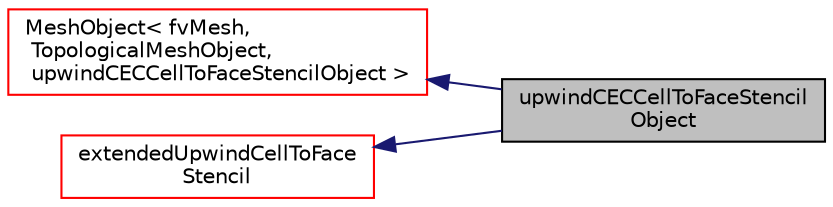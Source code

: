 digraph "upwindCECCellToFaceStencilObject"
{
  bgcolor="transparent";
  edge [fontname="Helvetica",fontsize="10",labelfontname="Helvetica",labelfontsize="10"];
  node [fontname="Helvetica",fontsize="10",shape=record];
  rankdir="LR";
  Node0 [label="upwindCECCellToFaceStencil\lObject",height=0.2,width=0.4,color="black", fillcolor="grey75", style="filled", fontcolor="black"];
  Node1 -> Node0 [dir="back",color="midnightblue",fontsize="10",style="solid",fontname="Helvetica"];
  Node1 [label="MeshObject\< fvMesh,\l TopologicalMeshObject,\l upwindCECCellToFaceStencilObject \>",height=0.2,width=0.4,color="red",URL="$a28289.html"];
  Node9 -> Node0 [dir="back",color="midnightblue",fontsize="10",style="solid",fontname="Helvetica"];
  Node9 [label="extendedUpwindCellToFace\lStencil",height=0.2,width=0.4,color="red",URL="$a23505.html",tooltip="Creates upwind stencil by shifting a centred stencil to upwind and downwind faces and optionally remo..."];
}
